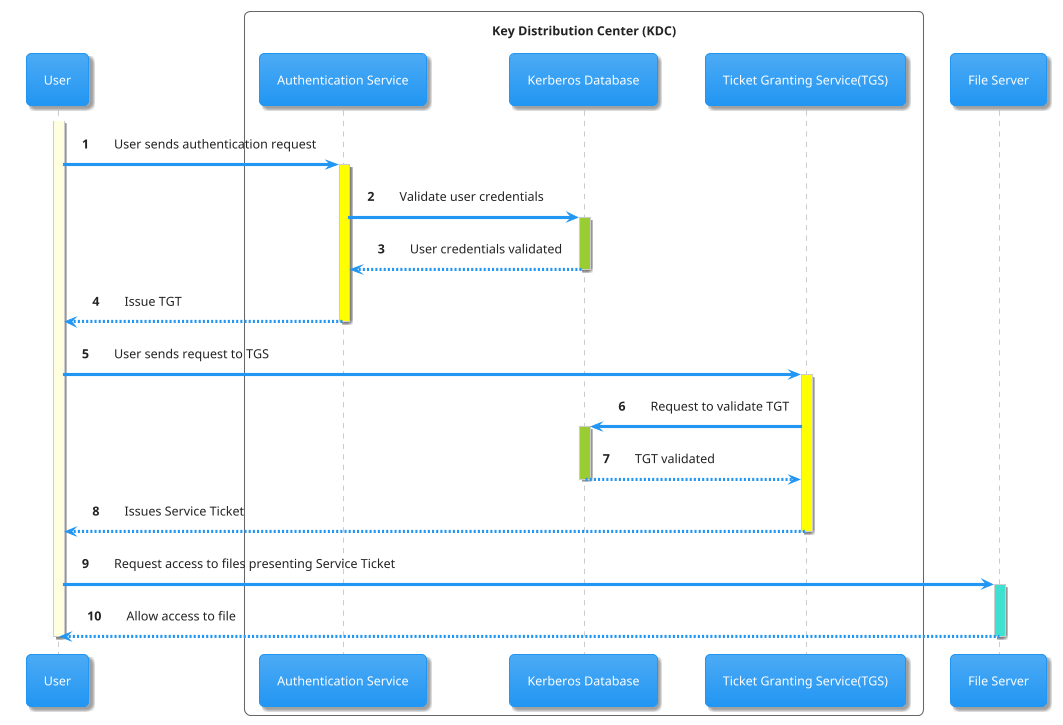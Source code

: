 @startuml
!theme materia
skinparam roundcorner 10
skinparam ParticipantPadding 10
skinparam BoxPadding 10
participant "File Server" as FS order 50
box "Key Distribution Center (KDC)"
participant "Ticket Granting Service(TGS)" as TGS order 40
participant "Kerberos Database" as DC order 30
participant "Authentication Service"  as AS order 20
end box
participant "User" order 10
autonumber
activate User #LightYellow
User -> AS : User sends authentication request
activate AS #Yellow
AS -> DC : Validate user credentials
activate DC  #YellowGreen
DC --> AS : User credentials validated
deactivate DC
AS --> User : Issue TGT
deactivate AS
User -> TGS : User sends request to TGS
activate TGS #Yellow
TGS -> DC : Request to validate TGT
activate DC #YellowGreen
DC --> TGS : TGT validated
deactivate DC
TGS --> User : Issues Service Ticket
deactivate TGS
User -> FS : Request access to files presenting Service Ticket
activate FS #Turquoise
FS --> User : Allow access to file
deactivate FS
deactivate User
@enduml
